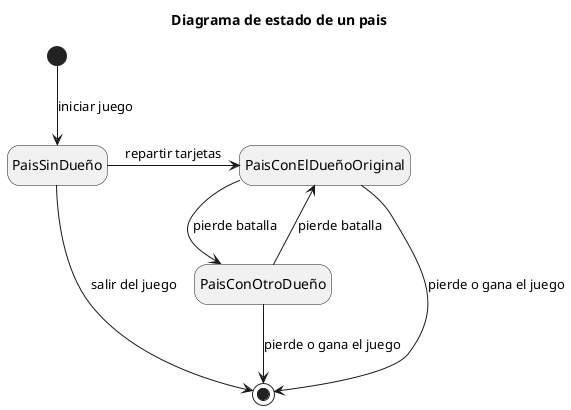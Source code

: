 @startuml
Title Diagrama de estado de un pais
hide empty description
[*] --> PaisSinDueño: iniciar juego
PaisSinDueño--> [*]: salir del juego

PaisSinDueño-> PaisConElDueñoOriginal: repartir tarjetas
PaisConElDueñoOriginal--> [*]: pierde o gana el juego
PaisConElDueñoOriginal--> PaisConOtroDueño: pierde batalla
PaisConOtroDueño--> PaisConElDueñoOriginal: pierde batalla
PaisConOtroDueño--> [*]: pierde o gana el juego
@enduml